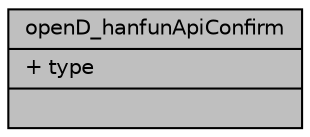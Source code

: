digraph "openD_hanfunApiConfirm"
{
  edge [fontname="Helvetica",fontsize="10",labelfontname="Helvetica",labelfontsize="10"];
  node [fontname="Helvetica",fontsize="10",shape=record];
  Node5 [label="{openD_hanfunApiConfirm\n|+ type\l|}",height=0.2,width=0.4,color="black", fillcolor="grey75", style="filled", fontcolor="black"];
}
